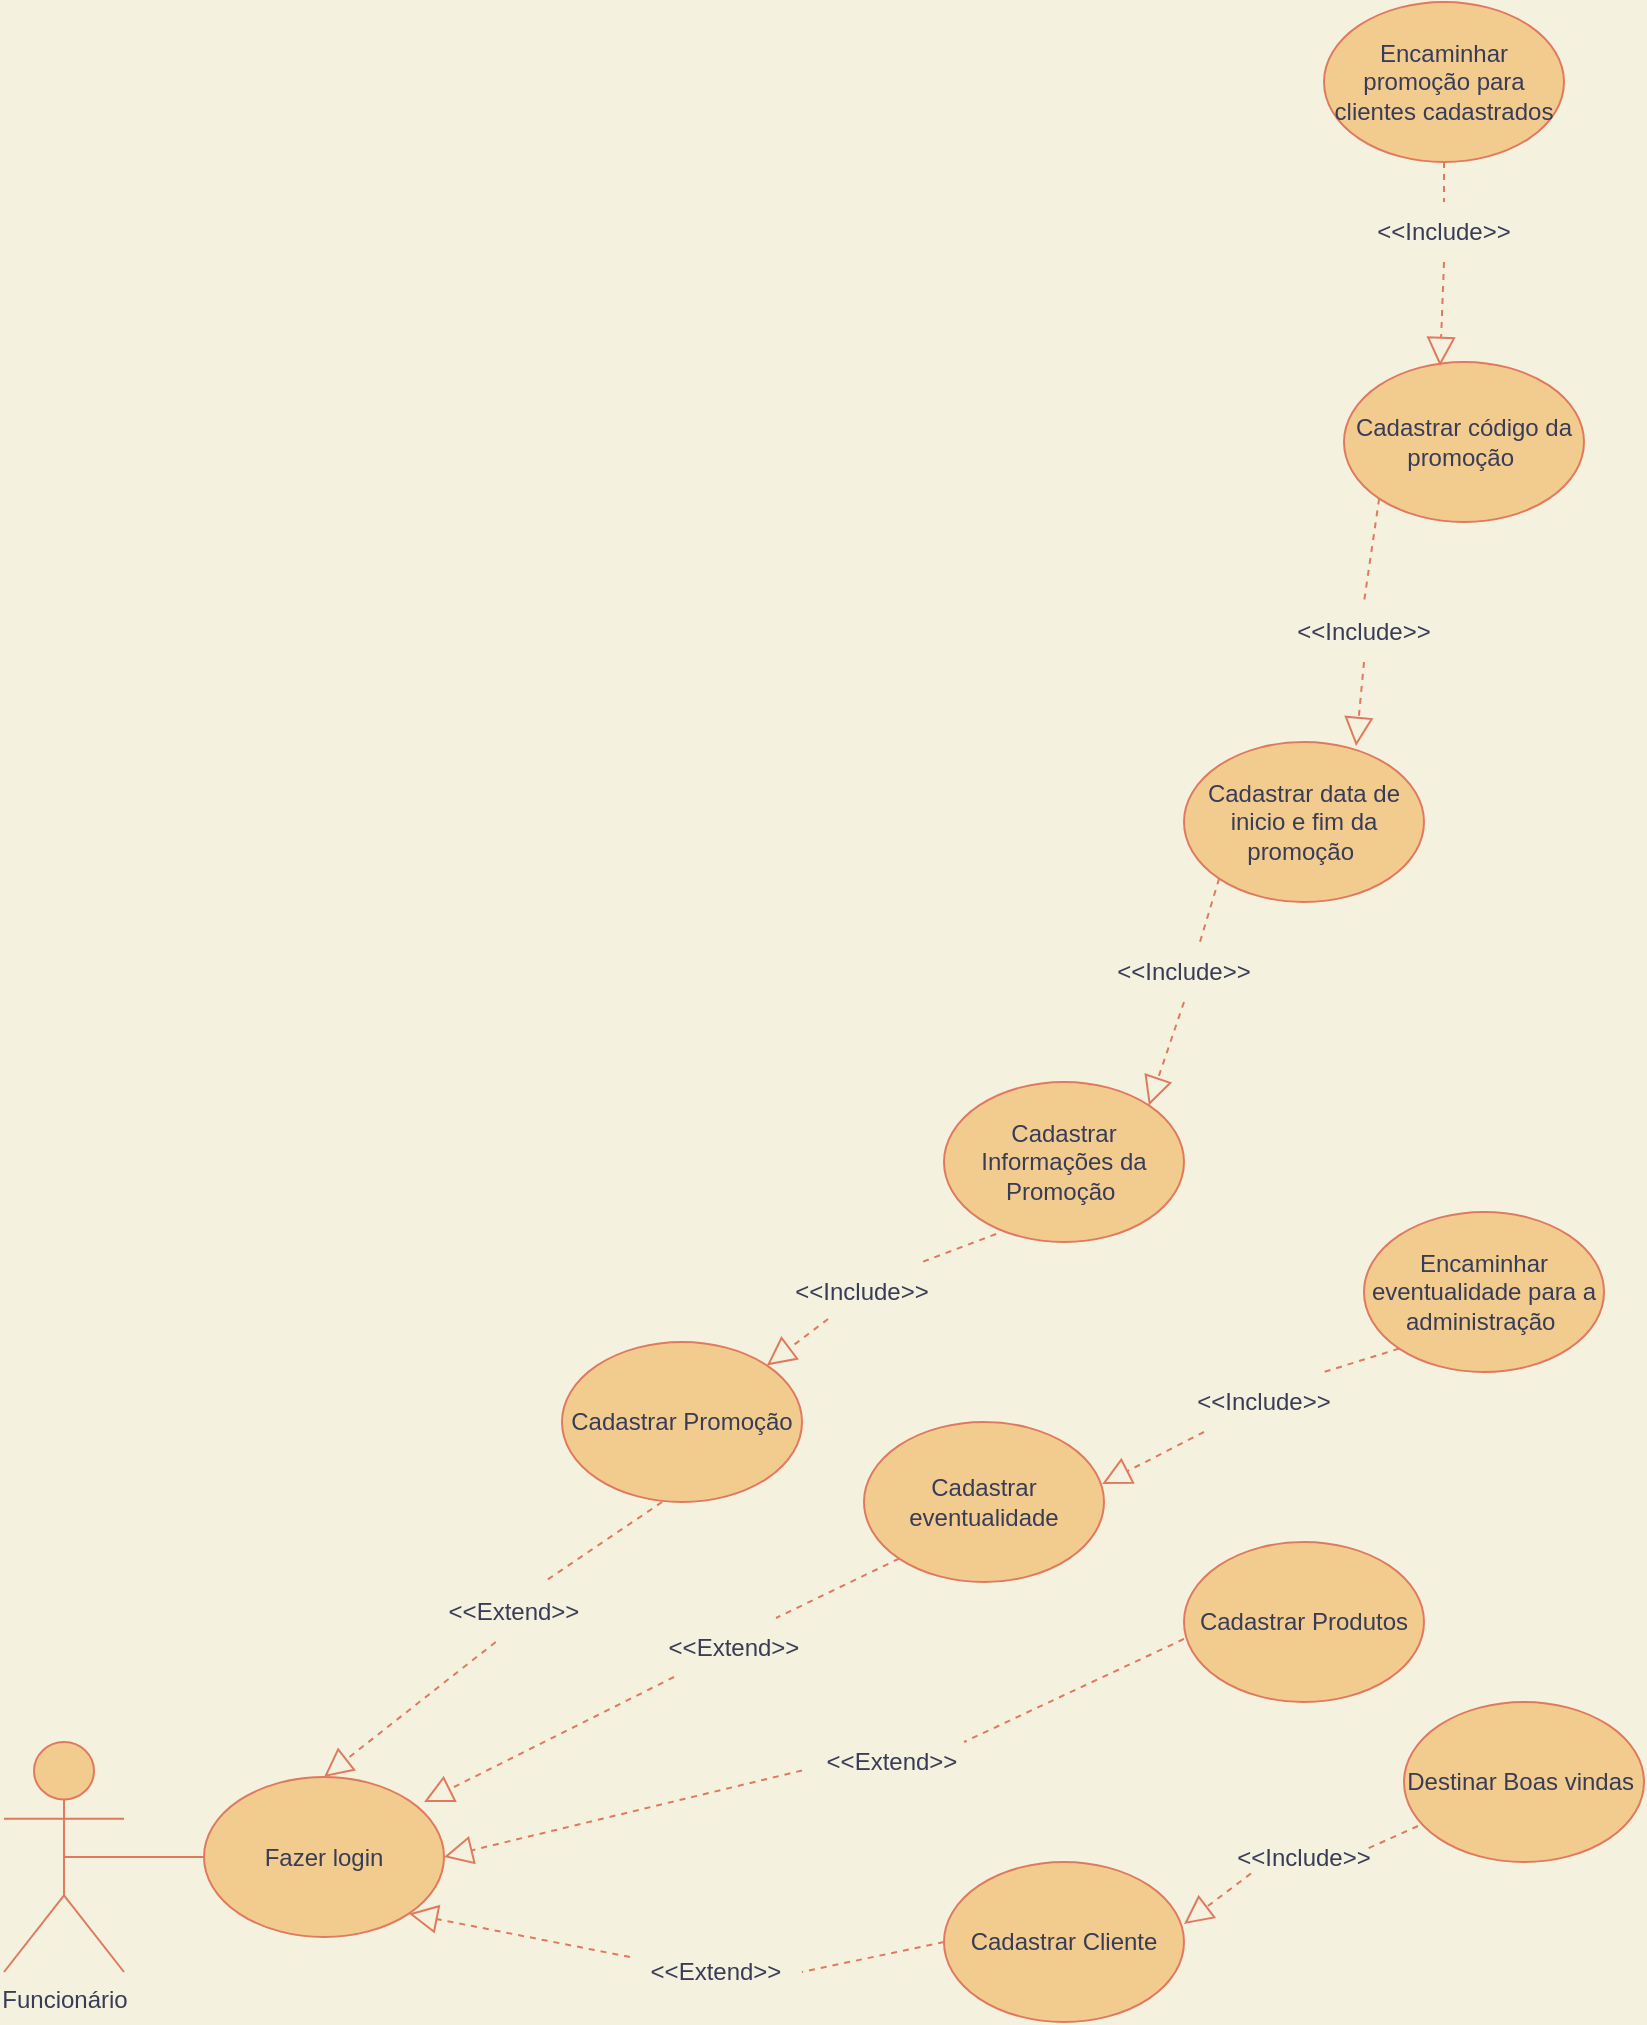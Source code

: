 <mxfile version="15.8.3" type="github">
  <diagram id="82qrgWwglgU680vS7R0n" name="Página-1">
    <mxGraphModel dx="862" dy="1659" grid="1" gridSize="10" guides="1" tooltips="1" connect="1" arrows="1" fold="1" page="1" pageScale="1" pageWidth="827" pageHeight="1169" background="#F4F1DE" math="0" shadow="0">
      <root>
        <mxCell id="0" />
        <mxCell id="1" parent="0" />
        <mxCell id="MmG805pm8nki7uAnqe5K-1" value="Funcionário" style="shape=umlActor;verticalLabelPosition=bottom;verticalAlign=top;html=1;outlineConnect=0;fillColor=#F2CC8F;strokeColor=#E07A5F;fontColor=#393C56;" parent="1" vertex="1">
          <mxGeometry x="30" y="360" width="60" height="115" as="geometry" />
        </mxCell>
        <mxCell id="MmG805pm8nki7uAnqe5K-2" value="Fazer login" style="ellipse;whiteSpace=wrap;html=1;fillColor=#F2CC8F;strokeColor=#E07A5F;fontColor=#393C56;" parent="1" vertex="1">
          <mxGeometry x="130" y="377.5" width="120" height="80" as="geometry" />
        </mxCell>
        <mxCell id="MmG805pm8nki7uAnqe5K-3" value="Cadastrar Promoção" style="ellipse;whiteSpace=wrap;html=1;fillColor=#F2CC8F;strokeColor=#E07A5F;fontColor=#393C56;" parent="1" vertex="1">
          <mxGeometry x="309" y="160" width="120" height="80" as="geometry" />
        </mxCell>
        <mxCell id="MmG805pm8nki7uAnqe5K-5" value="Cadastrar Produtos" style="ellipse;whiteSpace=wrap;html=1;fillColor=#F2CC8F;strokeColor=#E07A5F;fontColor=#393C56;" parent="1" vertex="1">
          <mxGeometry x="620" y="260" width="120" height="80" as="geometry" />
        </mxCell>
        <mxCell id="MmG805pm8nki7uAnqe5K-6" value="Encaminhar promoção para clientes cadastrados" style="ellipse;whiteSpace=wrap;html=1;fillColor=#F2CC8F;strokeColor=#E07A5F;fontColor=#393C56;" parent="1" vertex="1">
          <mxGeometry x="690" y="-510" width="120" height="80" as="geometry" />
        </mxCell>
        <mxCell id="MmG805pm8nki7uAnqe5K-8" value="Destinar Boas vindas&amp;nbsp;" style="ellipse;whiteSpace=wrap;html=1;fillColor=#F2CC8F;strokeColor=#E07A5F;fontColor=#393C56;" parent="1" vertex="1">
          <mxGeometry x="730" y="340" width="120" height="80" as="geometry" />
        </mxCell>
        <mxCell id="MmG805pm8nki7uAnqe5K-10" value="Cadastrar Cliente" style="ellipse;whiteSpace=wrap;html=1;fillColor=#F2CC8F;strokeColor=#E07A5F;fontColor=#393C56;" parent="1" vertex="1">
          <mxGeometry x="500" y="420" width="120" height="80" as="geometry" />
        </mxCell>
        <mxCell id="MmG805pm8nki7uAnqe5K-12" value="" style="endArrow=none;html=1;rounded=0;exitX=0.5;exitY=0.5;exitDx=0;exitDy=0;exitPerimeter=0;entryX=0;entryY=0.5;entryDx=0;entryDy=0;strokeColor=#E07A5F;fontColor=#393C56;labelBackgroundColor=#F4F1DE;" parent="1" source="MmG805pm8nki7uAnqe5K-1" target="MmG805pm8nki7uAnqe5K-2" edge="1">
          <mxGeometry width="50" height="50" relative="1" as="geometry">
            <mxPoint x="110" y="417.5" as="sourcePoint" />
            <mxPoint x="200" y="395" as="targetPoint" />
            <Array as="points" />
          </mxGeometry>
        </mxCell>
        <mxCell id="MmG805pm8nki7uAnqe5K-13" value="" style="endArrow=block;dashed=1;endFill=0;endSize=12;html=1;rounded=0;exitX=0.417;exitY=1;exitDx=0;exitDy=0;exitPerimeter=0;entryX=0.5;entryY=0;entryDx=0;entryDy=0;startArrow=none;strokeColor=#E07A5F;fontColor=#393C56;labelBackgroundColor=#F4F1DE;" parent="1" source="MmG805pm8nki7uAnqe5K-28" target="MmG805pm8nki7uAnqe5K-2" edge="1">
          <mxGeometry width="160" relative="1" as="geometry">
            <mxPoint x="290" y="365" as="sourcePoint" />
            <mxPoint x="450" y="365" as="targetPoint" />
          </mxGeometry>
        </mxCell>
        <mxCell id="MmG805pm8nki7uAnqe5K-16" value="" style="endArrow=block;dashed=1;endFill=0;endSize=12;html=1;rounded=0;entryX=1;entryY=0.5;entryDx=0;entryDy=0;startArrow=none;exitX=0;exitY=0.606;exitDx=0;exitDy=0;exitPerimeter=0;strokeColor=#E07A5F;fontColor=#393C56;labelBackgroundColor=#F4F1DE;" parent="1" source="MmG805pm8nki7uAnqe5K-34" target="MmG805pm8nki7uAnqe5K-2" edge="1">
          <mxGeometry width="160" relative="1" as="geometry">
            <mxPoint x="530" y="363" as="sourcePoint" />
            <mxPoint x="450" y="515" as="targetPoint" />
          </mxGeometry>
        </mxCell>
        <mxCell id="MmG805pm8nki7uAnqe5K-19" value="" style="endArrow=block;dashed=1;endFill=0;endSize=12;html=1;rounded=0;exitX=0;exitY=0.25;exitDx=0;exitDy=0;entryX=1;entryY=1;entryDx=0;entryDy=0;startArrow=none;strokeColor=#E07A5F;fontColor=#393C56;labelBackgroundColor=#F4F1DE;" parent="1" source="MmG805pm8nki7uAnqe5K-37" target="MmG805pm8nki7uAnqe5K-2" edge="1">
          <mxGeometry width="160" relative="1" as="geometry">
            <mxPoint x="190" y="565" as="sourcePoint" />
            <mxPoint x="350" y="565" as="targetPoint" />
          </mxGeometry>
        </mxCell>
        <mxCell id="MmG805pm8nki7uAnqe5K-20" value="" style="endArrow=block;dashed=1;endFill=0;endSize=12;html=1;rounded=0;exitX=0.058;exitY=0.775;exitDx=0;exitDy=0;entryX=1;entryY=0.388;entryDx=0;entryDy=0;entryPerimeter=0;exitPerimeter=0;startArrow=none;strokeColor=#E07A5F;fontColor=#393C56;labelBackgroundColor=#F4F1DE;" parent="1" source="MmG805pm8nki7uAnqe5K-42" target="MmG805pm8nki7uAnqe5K-10" edge="1">
          <mxGeometry width="160" relative="1" as="geometry">
            <mxPoint x="570" y="565" as="sourcePoint" />
            <mxPoint x="730" y="565" as="targetPoint" />
          </mxGeometry>
        </mxCell>
        <mxCell id="MmG805pm8nki7uAnqe5K-21" value="Cadastrar&lt;br&gt;eventualidade" style="ellipse;whiteSpace=wrap;html=1;fillColor=#F2CC8F;strokeColor=#E07A5F;fontColor=#393C56;" parent="1" vertex="1">
          <mxGeometry x="460" y="200" width="120" height="80" as="geometry" />
        </mxCell>
        <mxCell id="MmG805pm8nki7uAnqe5K-22" value="" style="endArrow=block;dashed=1;endFill=0;endSize=12;html=1;rounded=0;entryX=0.917;entryY=0.156;entryDx=0;entryDy=0;entryPerimeter=0;startArrow=none;strokeColor=#E07A5F;fontColor=#393C56;labelBackgroundColor=#F4F1DE;" parent="1" source="MmG805pm8nki7uAnqe5K-30" target="MmG805pm8nki7uAnqe5K-2" edge="1">
          <mxGeometry width="160" relative="1" as="geometry">
            <mxPoint x="140" y="300" as="sourcePoint" />
            <mxPoint x="-19.208" y="376.258" as="targetPoint" />
          </mxGeometry>
        </mxCell>
        <mxCell id="MmG805pm8nki7uAnqe5K-24" value="Encaminhar eventualidade para a administração&amp;nbsp;" style="ellipse;whiteSpace=wrap;html=1;fillColor=#F2CC8F;strokeColor=#E07A5F;fontColor=#393C56;" parent="1" vertex="1">
          <mxGeometry x="710" y="95" width="120" height="80" as="geometry" />
        </mxCell>
        <mxCell id="MmG805pm8nki7uAnqe5K-25" value="" style="endArrow=block;dashed=1;endFill=0;endSize=12;html=1;rounded=0;entryX=0.992;entryY=0.388;entryDx=0;entryDy=0;entryPerimeter=0;exitX=0;exitY=1;exitDx=0;exitDy=0;startArrow=none;strokeColor=#E07A5F;fontColor=#393C56;labelBackgroundColor=#F4F1DE;" parent="1" source="MmG805pm8nki7uAnqe5K-40" target="MmG805pm8nki7uAnqe5K-21" edge="1">
          <mxGeometry width="160" relative="1" as="geometry">
            <mxPoint x="700" y="200" as="sourcePoint" />
            <mxPoint x="150.792" y="206.258" as="targetPoint" />
          </mxGeometry>
        </mxCell>
        <mxCell id="MmG805pm8nki7uAnqe5K-28" value="&amp;lt;&amp;lt;Extend&amp;gt;&amp;gt;" style="text;html=1;strokeColor=none;fillColor=none;align=center;verticalAlign=middle;whiteSpace=wrap;rounded=0;fontColor=#393C56;" parent="1" vertex="1">
          <mxGeometry x="230" y="280" width="110" height="30" as="geometry" />
        </mxCell>
        <mxCell id="MmG805pm8nki7uAnqe5K-29" value="" style="endArrow=none;dashed=1;endFill=0;endSize=12;html=1;rounded=0;exitX=0.417;exitY=1;exitDx=0;exitDy=0;exitPerimeter=0;strokeColor=#E07A5F;fontColor=#393C56;labelBackgroundColor=#F4F1DE;" parent="1" source="MmG805pm8nki7uAnqe5K-3" edge="1">
          <mxGeometry width="160" relative="1" as="geometry">
            <mxPoint x="344.04" y="230" as="sourcePoint" />
            <mxPoint x="300" y="280" as="targetPoint" />
          </mxGeometry>
        </mxCell>
        <mxCell id="MmG805pm8nki7uAnqe5K-30" value="&amp;lt;&amp;lt;Extend&amp;gt;&amp;gt;" style="text;html=1;strokeColor=none;fillColor=none;align=center;verticalAlign=middle;whiteSpace=wrap;rounded=0;fontColor=#393C56;" parent="1" vertex="1">
          <mxGeometry x="340" y="297.5" width="110" height="30" as="geometry" />
        </mxCell>
        <mxCell id="MmG805pm8nki7uAnqe5K-31" value="" style="endArrow=none;dashed=1;endFill=0;endSize=12;html=1;rounded=0;exitX=0;exitY=1;exitDx=0;exitDy=0;entryX=0.691;entryY=0.017;entryDx=0;entryDy=0;entryPerimeter=0;strokeColor=#E07A5F;fontColor=#393C56;labelBackgroundColor=#F4F1DE;" parent="1" source="MmG805pm8nki7uAnqe5K-21" target="MmG805pm8nki7uAnqe5K-30" edge="1">
          <mxGeometry width="160" relative="1" as="geometry">
            <mxPoint x="477.574" y="268.284" as="sourcePoint" />
            <mxPoint x="280.04" y="389.98" as="targetPoint" />
          </mxGeometry>
        </mxCell>
        <mxCell id="MmG805pm8nki7uAnqe5K-34" value="&amp;lt;&amp;lt;Extend&amp;gt;&amp;gt;" style="text;html=1;strokeColor=none;fillColor=none;align=center;verticalAlign=middle;whiteSpace=wrap;rounded=0;rotation=0;direction=east;fontColor=#393C56;" parent="1" vertex="1">
          <mxGeometry x="429" y="350" width="90" height="40" as="geometry" />
        </mxCell>
        <mxCell id="MmG805pm8nki7uAnqe5K-36" value="" style="endArrow=none;dashed=1;endFill=0;endSize=12;html=1;rounded=0;startArrow=none;exitX=0;exitY=0.606;exitDx=0;exitDy=0;exitPerimeter=0;strokeColor=#E07A5F;fontColor=#393C56;labelBackgroundColor=#F4F1DE;" parent="1" source="MmG805pm8nki7uAnqe5K-5" edge="1">
          <mxGeometry width="160" relative="1" as="geometry">
            <mxPoint x="590" y="345.98" as="sourcePoint" />
            <mxPoint x="510" y="360" as="targetPoint" />
          </mxGeometry>
        </mxCell>
        <mxCell id="MmG805pm8nki7uAnqe5K-37" value="&amp;lt;&amp;lt;Extend&amp;gt;&amp;gt;" style="text;html=1;strokeColor=none;fillColor=none;align=center;verticalAlign=middle;whiteSpace=wrap;rounded=0;fontColor=#393C56;" parent="1" vertex="1">
          <mxGeometry x="343" y="460" width="86" height="30" as="geometry" />
        </mxCell>
        <mxCell id="MmG805pm8nki7uAnqe5K-38" value="" style="endArrow=none;dashed=1;endFill=0;endSize=12;html=1;rounded=0;exitX=0;exitY=0.5;exitDx=0;exitDy=0;entryX=1;entryY=0.5;entryDx=0;entryDy=0;strokeColor=#E07A5F;fontColor=#393C56;labelBackgroundColor=#F4F1DE;" parent="1" source="MmG805pm8nki7uAnqe5K-10" target="MmG805pm8nki7uAnqe5K-37" edge="1">
          <mxGeometry width="160" relative="1" as="geometry">
            <mxPoint x="431.574" y="469.216" as="sourcePoint" />
            <mxPoint x="272.426" y="445.784" as="targetPoint" />
          </mxGeometry>
        </mxCell>
        <mxCell id="MmG805pm8nki7uAnqe5K-40" value="&amp;lt;&amp;lt;Include&amp;gt;&amp;gt;" style="text;html=1;strokeColor=none;fillColor=none;align=center;verticalAlign=middle;whiteSpace=wrap;rounded=0;fontColor=#393C56;" parent="1" vertex="1">
          <mxGeometry x="630" y="175" width="60" height="30" as="geometry" />
        </mxCell>
        <mxCell id="MmG805pm8nki7uAnqe5K-41" value="" style="endArrow=none;dashed=1;endFill=0;endSize=12;html=1;rounded=0;entryX=1;entryY=0;entryDx=0;entryDy=0;exitX=0;exitY=1;exitDx=0;exitDy=0;strokeColor=#E07A5F;fontColor=#393C56;labelBackgroundColor=#F4F1DE;" parent="1" source="MmG805pm8nki7uAnqe5K-24" target="MmG805pm8nki7uAnqe5K-40" edge="1">
          <mxGeometry width="160" relative="1" as="geometry">
            <mxPoint x="707.574" y="173.284" as="sourcePoint" />
            <mxPoint x="579.04" y="231.04" as="targetPoint" />
          </mxGeometry>
        </mxCell>
        <mxCell id="MmG805pm8nki7uAnqe5K-42" value="&amp;lt;&amp;lt;Include&amp;gt;&amp;gt;" style="text;html=1;strokeColor=none;fillColor=none;align=center;verticalAlign=middle;whiteSpace=wrap;rounded=0;fontColor=#393C56;" parent="1" vertex="1">
          <mxGeometry x="650" y="402.5" width="60" height="30" as="geometry" />
        </mxCell>
        <mxCell id="MmG805pm8nki7uAnqe5K-43" value="" style="endArrow=none;dashed=1;endFill=0;endSize=12;html=1;rounded=0;exitX=0.058;exitY=0.775;exitDx=0;exitDy=0;entryX=1;entryY=0.388;entryDx=0;entryDy=0;entryPerimeter=0;exitPerimeter=0;strokeColor=#E07A5F;fontColor=#393C56;labelBackgroundColor=#F4F1DE;" parent="1" source="MmG805pm8nki7uAnqe5K-8" target="MmG805pm8nki7uAnqe5K-42" edge="1">
          <mxGeometry width="160" relative="1" as="geometry">
            <mxPoint x="726.96" y="402" as="sourcePoint" />
            <mxPoint x="620" y="451.04" as="targetPoint" />
          </mxGeometry>
        </mxCell>
        <mxCell id="5WfDGJNbetbCWkZn3Bh8-1" value="Cadastrar data de inicio e fim da promoção&amp;nbsp;" style="ellipse;whiteSpace=wrap;html=1;fillColor=#F2CC8F;strokeColor=#E07A5F;fontColor=#393C56;" vertex="1" parent="1">
          <mxGeometry x="620" y="-140" width="120" height="80" as="geometry" />
        </mxCell>
        <mxCell id="5WfDGJNbetbCWkZn3Bh8-3" value="Cadastrar código da promoção&amp;nbsp;" style="ellipse;whiteSpace=wrap;html=1;fillColor=#F2CC8F;strokeColor=#E07A5F;fontColor=#393C56;" vertex="1" parent="1">
          <mxGeometry x="700" y="-330" width="120" height="80" as="geometry" />
        </mxCell>
        <mxCell id="5WfDGJNbetbCWkZn3Bh8-4" value="Cadastrar Informações da Promoção&amp;nbsp;" style="ellipse;whiteSpace=wrap;html=1;fillColor=#F2CC8F;strokeColor=#E07A5F;fontColor=#393C56;" vertex="1" parent="1">
          <mxGeometry x="500" y="30" width="120" height="80" as="geometry" />
        </mxCell>
        <mxCell id="5WfDGJNbetbCWkZn3Bh8-5" value="" style="endArrow=block;dashed=1;endFill=0;endSize=12;html=1;rounded=0;entryX=1;entryY=0;entryDx=0;entryDy=0;startArrow=none;strokeColor=#E07A5F;fontColor=#393C56;exitX=0.217;exitY=0.95;exitDx=0;exitDy=0;exitPerimeter=0;labelBackgroundColor=#F4F1DE;" edge="1" parent="1" source="5WfDGJNbetbCWkZn3Bh8-9" target="MmG805pm8nki7uAnqe5K-3">
          <mxGeometry width="160" relative="1" as="geometry">
            <mxPoint x="440" y="120" as="sourcePoint" />
            <mxPoint x="374.13" y="175" as="targetPoint" />
          </mxGeometry>
        </mxCell>
        <mxCell id="5WfDGJNbetbCWkZn3Bh8-6" value="" style="endArrow=block;dashed=1;endFill=0;endSize=12;html=1;rounded=0;exitX=0.5;exitY=1;exitDx=0;exitDy=0;entryX=1;entryY=0;entryDx=0;entryDy=0;startArrow=none;strokeColor=#E07A5F;fontColor=#393C56;labelBackgroundColor=#F4F1DE;" edge="1" parent="1" source="MmG805pm8nki7uAnqe5K-26" target="5WfDGJNbetbCWkZn3Bh8-4">
          <mxGeometry width="160" relative="1" as="geometry">
            <mxPoint x="380" y="-200" as="sourcePoint" />
            <mxPoint x="294.13" y="-132.5" as="targetPoint" />
          </mxGeometry>
        </mxCell>
        <mxCell id="5WfDGJNbetbCWkZn3Bh8-7" value="" style="endArrow=block;dashed=1;endFill=0;endSize=12;html=1;rounded=0;exitX=0.5;exitY=1;exitDx=0;exitDy=0;entryX=0.717;entryY=0.025;entryDx=0;entryDy=0;startArrow=none;strokeColor=#E07A5F;fontColor=#393C56;entryPerimeter=0;labelBackgroundColor=#F4F1DE;" edge="1" parent="1" source="5WfDGJNbetbCWkZn3Bh8-12" target="5WfDGJNbetbCWkZn3Bh8-1">
          <mxGeometry width="160" relative="1" as="geometry">
            <mxPoint x="550" y="-180" as="sourcePoint" />
            <mxPoint x="464.13" y="-112.5" as="targetPoint" />
          </mxGeometry>
        </mxCell>
        <mxCell id="5WfDGJNbetbCWkZn3Bh8-8" value="" style="endArrow=block;dashed=1;endFill=0;endSize=12;html=1;rounded=0;exitX=0.5;exitY=1;exitDx=0;exitDy=0;entryX=0.4;entryY=0.025;entryDx=0;entryDy=0;startArrow=none;strokeColor=#E07A5F;fontColor=#393C56;labelBackgroundColor=#F4F1DE;entryPerimeter=0;" edge="1" parent="1" source="5WfDGJNbetbCWkZn3Bh8-14" target="5WfDGJNbetbCWkZn3Bh8-3">
          <mxGeometry width="160" relative="1" as="geometry">
            <mxPoint x="540" y="-280" as="sourcePoint" />
            <mxPoint x="454.13" y="-212.5" as="targetPoint" />
          </mxGeometry>
        </mxCell>
        <mxCell id="5WfDGJNbetbCWkZn3Bh8-9" value="&amp;lt;&amp;lt;Include&amp;gt;&amp;gt;" style="text;html=1;strokeColor=none;fillColor=none;align=center;verticalAlign=middle;whiteSpace=wrap;rounded=0;fontColor=#393C56;" vertex="1" parent="1">
          <mxGeometry x="429" y="120" width="60" height="30" as="geometry" />
        </mxCell>
        <mxCell id="5WfDGJNbetbCWkZn3Bh8-10" value="" style="endArrow=none;dashed=1;endFill=0;endSize=12;html=1;rounded=0;entryX=1;entryY=0;entryDx=0;entryDy=0;startArrow=none;strokeColor=#E07A5F;fontColor=#393C56;exitX=0.217;exitY=0.95;exitDx=0;exitDy=0;exitPerimeter=0;labelBackgroundColor=#F4F1DE;" edge="1" parent="1" source="5WfDGJNbetbCWkZn3Bh8-4" target="5WfDGJNbetbCWkZn3Bh8-9">
          <mxGeometry width="160" relative="1" as="geometry">
            <mxPoint x="496.04" y="106" as="sourcePoint" />
            <mxPoint x="411.426" y="171.716" as="targetPoint" />
          </mxGeometry>
        </mxCell>
        <mxCell id="MmG805pm8nki7uAnqe5K-26" value="&amp;lt;&amp;lt;Include&amp;gt;&amp;gt;" style="text;html=1;strokeColor=none;fillColor=none;align=center;verticalAlign=middle;whiteSpace=wrap;rounded=0;fontColor=#393C56;" parent="1" vertex="1">
          <mxGeometry x="590" y="-40" width="60" height="30" as="geometry" />
        </mxCell>
        <mxCell id="5WfDGJNbetbCWkZn3Bh8-11" value="" style="endArrow=none;dashed=1;endFill=0;endSize=12;html=1;rounded=0;exitX=0;exitY=1;exitDx=0;exitDy=0;entryX=0.633;entryY=0;entryDx=0;entryDy=0;startArrow=none;strokeColor=#E07A5F;fontColor=#393C56;entryPerimeter=0;labelBackgroundColor=#F4F1DE;" edge="1" parent="1" source="5WfDGJNbetbCWkZn3Bh8-1" target="MmG805pm8nki7uAnqe5K-26">
          <mxGeometry width="160" relative="1" as="geometry">
            <mxPoint x="637.574" y="-71.716" as="sourcePoint" />
            <mxPoint x="602.426" y="41.716" as="targetPoint" />
          </mxGeometry>
        </mxCell>
        <mxCell id="5WfDGJNbetbCWkZn3Bh8-12" value="&amp;lt;&amp;lt;Include&amp;gt;&amp;gt;" style="text;html=1;strokeColor=none;fillColor=none;align=center;verticalAlign=middle;whiteSpace=wrap;rounded=0;fontColor=#393C56;" vertex="1" parent="1">
          <mxGeometry x="680" y="-210" width="60" height="30" as="geometry" />
        </mxCell>
        <mxCell id="5WfDGJNbetbCWkZn3Bh8-13" value="" style="endArrow=none;dashed=1;endFill=0;endSize=12;html=1;rounded=0;exitX=0;exitY=1;exitDx=0;exitDy=0;entryX=0.5;entryY=0;entryDx=0;entryDy=0;startArrow=none;strokeColor=#E07A5F;fontColor=#393C56;labelBackgroundColor=#F4F1DE;" edge="1" parent="1" source="5WfDGJNbetbCWkZn3Bh8-3" target="5WfDGJNbetbCWkZn3Bh8-12">
          <mxGeometry width="160" relative="1" as="geometry">
            <mxPoint x="707.574" y="-241.716" as="sourcePoint" />
            <mxPoint x="706.04" y="-138" as="targetPoint" />
          </mxGeometry>
        </mxCell>
        <mxCell id="5WfDGJNbetbCWkZn3Bh8-14" value="&amp;lt;&amp;lt;Include&amp;gt;&amp;gt;" style="text;html=1;strokeColor=none;fillColor=none;align=center;verticalAlign=middle;whiteSpace=wrap;rounded=0;fontColor=#393C56;" vertex="1" parent="1">
          <mxGeometry x="720" y="-410" width="60" height="30" as="geometry" />
        </mxCell>
        <mxCell id="5WfDGJNbetbCWkZn3Bh8-15" value="" style="endArrow=none;dashed=1;endFill=0;endSize=12;html=1;rounded=0;exitX=0.5;exitY=1;exitDx=0;exitDy=0;entryX=0.5;entryY=0;entryDx=0;entryDy=0;startArrow=none;strokeColor=#E07A5F;fontColor=#393C56;labelBackgroundColor=#F4F1DE;" edge="1" parent="1" source="MmG805pm8nki7uAnqe5K-6" target="5WfDGJNbetbCWkZn3Bh8-14">
          <mxGeometry width="160" relative="1" as="geometry">
            <mxPoint x="750" y="-430" as="sourcePoint" />
            <mxPoint x="750" y="-330" as="targetPoint" />
          </mxGeometry>
        </mxCell>
      </root>
    </mxGraphModel>
  </diagram>
</mxfile>
